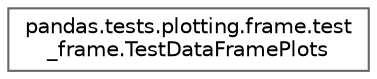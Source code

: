 digraph "Graphical Class Hierarchy"
{
 // LATEX_PDF_SIZE
  bgcolor="transparent";
  edge [fontname=Helvetica,fontsize=10,labelfontname=Helvetica,labelfontsize=10];
  node [fontname=Helvetica,fontsize=10,shape=box,height=0.2,width=0.4];
  rankdir="LR";
  Node0 [id="Node000000",label="pandas.tests.plotting.frame.test\l_frame.TestDataFramePlots",height=0.2,width=0.4,color="grey40", fillcolor="white", style="filled",URL="$d5/d09/classpandas_1_1tests_1_1plotting_1_1frame_1_1test__frame_1_1TestDataFramePlots.html",tooltip=" "];
}

